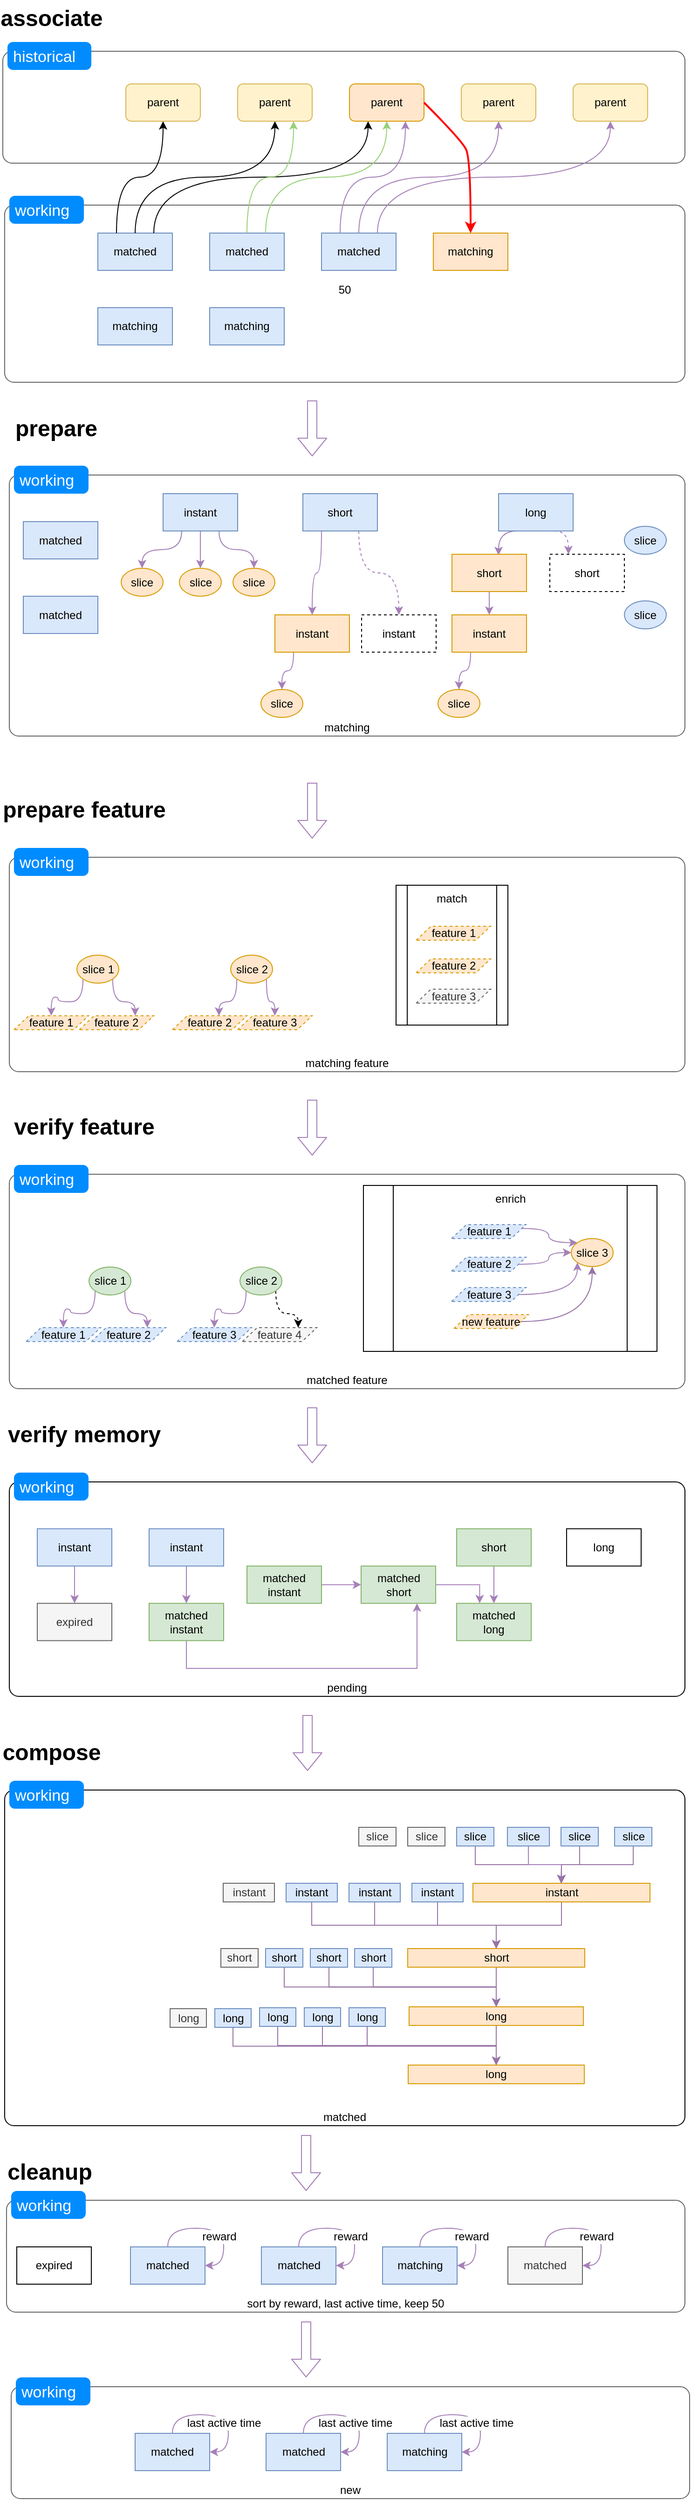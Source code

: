 <mxfile version="11.0.1" type="device"><diagram id="uIfDItWcTjs9cxhtNSUr" name="Page-1"><mxGraphModel dx="981" dy="549" grid="1" gridSize="10" guides="1" tooltips="1" connect="1" arrows="1" fold="1" page="1" pageScale="1" pageWidth="827" pageHeight="1169" math="0" shadow="0"><root><mxCell id="0"/><mxCell id="1" parent="0"/><mxCell id="nVQxhb5JXBh5FxGEKLRy-2" value="" style="shape=mxgraph.mockup.containers.marginRect;rectMarginTop=10;strokeColor=#666666;fillColor=#ffffff;strokeWidth=1;dashed=0;rounded=1;arcSize=5;recursiveResize=0;" parent="1" vertex="1"><mxGeometry x="28" y="75" width="732" height="130" as="geometry"/></mxCell><mxCell id="nVQxhb5JXBh5FxGEKLRy-3" value="historical" style="shape=rect;strokeColor=none;fillColor=#008cff;strokeWidth=1;dashed=0;rounded=1;arcSize=20;fontColor=#ffffff;fontSize=17;spacing=2;spacingTop=-2;align=left;autosize=1;spacingLeft=4;resizeWidth=0;resizeHeight=0;perimeter=none;" parent="nVQxhb5JXBh5FxGEKLRy-2" vertex="1"><mxGeometry x="5" width="90" height="30" as="geometry"/></mxCell><mxCell id="_QX0b865lmBwAlGFILvt-24" value="50" style="shape=mxgraph.mockup.containers.marginRect;rectMarginTop=10;strokeColor=#666666;fillColor=#ffffff;strokeWidth=1;dashed=0;rounded=1;arcSize=5;recursiveResize=0;" parent="1" vertex="1"><mxGeometry x="30" y="240" width="730" height="200" as="geometry"/></mxCell><mxCell id="_QX0b865lmBwAlGFILvt-25" value="working" style="shape=rect;strokeColor=none;fillColor=#008cff;strokeWidth=1;dashed=0;rounded=1;arcSize=20;fontColor=#ffffff;fontSize=17;spacing=2;spacingTop=-2;align=left;autosize=1;spacingLeft=4;resizeWidth=0;resizeHeight=0;perimeter=none;" parent="_QX0b865lmBwAlGFILvt-24" vertex="1"><mxGeometry x="5" width="80" height="30" as="geometry"/></mxCell><mxCell id="_QX0b865lmBwAlGFILvt-2" value="matched" style="rounded=0;whiteSpace=wrap;html=1;fillColor=#dae8fc;strokeColor=#6c8ebf;" parent="_QX0b865lmBwAlGFILvt-24" vertex="1"><mxGeometry x="100" y="40" width="80" height="40" as="geometry"/></mxCell><mxCell id="_QX0b865lmBwAlGFILvt-3" value="matching" style="rounded=0;whiteSpace=wrap;html=1;fillColor=#dae8fc;strokeColor=#6c8ebf;" parent="_QX0b865lmBwAlGFILvt-24" vertex="1"><mxGeometry x="220" y="120" width="80" height="40" as="geometry"/></mxCell><mxCell id="_QX0b865lmBwAlGFILvt-5" value="matching" style="rounded=0;whiteSpace=wrap;html=1;fillColor=#dae8fc;strokeColor=#6c8ebf;" parent="_QX0b865lmBwAlGFILvt-24" vertex="1"><mxGeometry x="100" y="120" width="80" height="40" as="geometry"/></mxCell><mxCell id="_QX0b865lmBwAlGFILvt-7" value="matched" style="rounded=0;whiteSpace=wrap;html=1;fillColor=#dae8fc;strokeColor=#6c8ebf;" parent="_QX0b865lmBwAlGFILvt-24" vertex="1"><mxGeometry x="220" y="40" width="80" height="40" as="geometry"/></mxCell><mxCell id="_QX0b865lmBwAlGFILvt-8" value="matched" style="rounded=0;whiteSpace=wrap;html=1;fillColor=#dae8fc;strokeColor=#6c8ebf;" parent="_QX0b865lmBwAlGFILvt-24" vertex="1"><mxGeometry x="340" y="40" width="80" height="40" as="geometry"/></mxCell><mxCell id="nVQxhb5JXBh5FxGEKLRy-4" value="matching" style="rounded=0;whiteSpace=wrap;html=1;fillColor=#ffe6cc;strokeColor=#d79b00;" parent="_QX0b865lmBwAlGFILvt-24" vertex="1"><mxGeometry x="460" y="40" width="80" height="40" as="geometry"/></mxCell><mxCell id="_QX0b865lmBwAlGFILvt-16" style="edgeStyle=orthogonalEdgeStyle;rounded=0;orthogonalLoop=1;jettySize=auto;html=1;exitX=0.25;exitY=0;exitDx=0;exitDy=0;entryX=0.5;entryY=1;entryDx=0;entryDy=0;curved=1;" parent="1" source="_QX0b865lmBwAlGFILvt-2" target="_QX0b865lmBwAlGFILvt-11" edge="1"><mxGeometry relative="1" as="geometry"/></mxCell><mxCell id="_QX0b865lmBwAlGFILvt-17" style="rounded=0;orthogonalLoop=1;jettySize=auto;html=1;exitX=0.5;exitY=0;exitDx=0;exitDy=0;entryX=0.5;entryY=1;entryDx=0;entryDy=0;edgeStyle=orthogonalEdgeStyle;curved=1;" parent="1" source="_QX0b865lmBwAlGFILvt-2" target="_QX0b865lmBwAlGFILvt-12" edge="1"><mxGeometry relative="1" as="geometry"/></mxCell><mxCell id="_QX0b865lmBwAlGFILvt-18" style="edgeStyle=orthogonalEdgeStyle;rounded=0;orthogonalLoop=1;jettySize=auto;html=1;exitX=0.75;exitY=0;exitDx=0;exitDy=0;entryX=0.25;entryY=1;entryDx=0;entryDy=0;curved=1;" parent="1" source="_QX0b865lmBwAlGFILvt-2" target="_QX0b865lmBwAlGFILvt-13" edge="1"><mxGeometry relative="1" as="geometry"/></mxCell><mxCell id="_QX0b865lmBwAlGFILvt-19" style="edgeStyle=orthogonalEdgeStyle;rounded=0;orthogonalLoop=1;jettySize=auto;html=1;entryX=0.75;entryY=1;entryDx=0;entryDy=0;curved=1;strokeColor=#97D077;" parent="1" source="_QX0b865lmBwAlGFILvt-7" target="_QX0b865lmBwAlGFILvt-12" edge="1"><mxGeometry relative="1" as="geometry"/></mxCell><mxCell id="_QX0b865lmBwAlGFILvt-20" style="edgeStyle=orthogonalEdgeStyle;rounded=0;orthogonalLoop=1;jettySize=auto;html=1;exitX=0.75;exitY=0;exitDx=0;exitDy=0;entryX=0.5;entryY=1;entryDx=0;entryDy=0;curved=1;strokeColor=#97D077;" parent="1" source="_QX0b865lmBwAlGFILvt-7" target="_QX0b865lmBwAlGFILvt-13" edge="1"><mxGeometry relative="1" as="geometry"/></mxCell><mxCell id="_QX0b865lmBwAlGFILvt-21" style="edgeStyle=orthogonalEdgeStyle;rounded=0;orthogonalLoop=1;jettySize=auto;html=1;exitX=0.25;exitY=0;exitDx=0;exitDy=0;entryX=0.75;entryY=1;entryDx=0;entryDy=0;curved=1;strokeColor=#A680B8;" parent="1" source="_QX0b865lmBwAlGFILvt-8" target="_QX0b865lmBwAlGFILvt-13" edge="1"><mxGeometry relative="1" as="geometry"/></mxCell><mxCell id="_QX0b865lmBwAlGFILvt-22" style="edgeStyle=orthogonalEdgeStyle;rounded=0;orthogonalLoop=1;jettySize=auto;html=1;exitX=0.5;exitY=0;exitDx=0;exitDy=0;entryX=0.5;entryY=1;entryDx=0;entryDy=0;curved=1;strokeColor=#A680B8;" parent="1" source="_QX0b865lmBwAlGFILvt-8" target="_QX0b865lmBwAlGFILvt-14" edge="1"><mxGeometry relative="1" as="geometry"/></mxCell><mxCell id="_QX0b865lmBwAlGFILvt-23" style="edgeStyle=orthogonalEdgeStyle;rounded=0;orthogonalLoop=1;jettySize=auto;html=1;exitX=0.75;exitY=0;exitDx=0;exitDy=0;entryX=0.5;entryY=1;entryDx=0;entryDy=0;curved=1;strokeColor=#A680B8;" parent="1" source="_QX0b865lmBwAlGFILvt-8" target="_QX0b865lmBwAlGFILvt-15" edge="1"><mxGeometry relative="1" as="geometry"/></mxCell><mxCell id="_QX0b865lmBwAlGFILvt-11" value="parent" style="rounded=1;whiteSpace=wrap;html=1;fillColor=#fff2cc;strokeColor=#d6b656;" parent="1" vertex="1"><mxGeometry x="160" y="120" width="80" height="40" as="geometry"/></mxCell><mxCell id="_QX0b865lmBwAlGFILvt-12" value="parent" style="rounded=1;whiteSpace=wrap;html=1;fillColor=#fff2cc;strokeColor=#d6b656;" parent="1" vertex="1"><mxGeometry x="280" y="120" width="80" height="40" as="geometry"/></mxCell><mxCell id="_QX0b865lmBwAlGFILvt-13" value="parent" style="rounded=1;whiteSpace=wrap;html=1;fillColor=#ffe6cc;strokeColor=#d79b00;" parent="1" vertex="1"><mxGeometry x="400" y="120" width="80" height="40" as="geometry"/></mxCell><mxCell id="_QX0b865lmBwAlGFILvt-14" value="parent" style="rounded=1;whiteSpace=wrap;html=1;fillColor=#fff2cc;strokeColor=#d6b656;" parent="1" vertex="1"><mxGeometry x="520" y="120" width="80" height="40" as="geometry"/></mxCell><mxCell id="_QX0b865lmBwAlGFILvt-15" value="parent" style="rounded=1;whiteSpace=wrap;html=1;fillColor=#fff2cc;strokeColor=#d6b656;" parent="1" vertex="1"><mxGeometry x="640" y="120" width="80" height="40" as="geometry"/></mxCell><mxCell id="_QX0b865lmBwAlGFILvt-39" value="associate" style="text;strokeColor=none;fillColor=none;html=1;fontSize=24;fontStyle=1;verticalAlign=middle;align=center;" parent="1" vertex="1"><mxGeometry x="30" y="30" width="100" height="40" as="geometry"/></mxCell><mxCell id="_QX0b865lmBwAlGFILvt-40" value="prepare" style="text;strokeColor=none;fillColor=none;html=1;fontSize=24;fontStyle=1;verticalAlign=middle;align=center;" parent="1" vertex="1"><mxGeometry x="35" y="469.5" width="100" height="40" as="geometry"/></mxCell><mxCell id="_QX0b865lmBwAlGFILvt-41" value="matching" style="shape=mxgraph.mockup.containers.marginRect;rectMarginTop=10;strokeColor=#666666;fillColor=#ffffff;strokeWidth=1;dashed=0;rounded=1;arcSize=5;recursiveResize=0;verticalAlign=bottom;" parent="1" vertex="1"><mxGeometry x="35" y="529.5" width="725" height="290" as="geometry"/></mxCell><mxCell id="_QX0b865lmBwAlGFILvt-42" value="working" style="shape=rect;strokeColor=none;fillColor=#008cff;strokeWidth=1;dashed=0;rounded=1;arcSize=20;fontColor=#ffffff;fontSize=17;spacing=2;spacingTop=-2;align=left;autosize=1;spacingLeft=4;resizeWidth=0;resizeHeight=0;perimeter=none;" parent="_QX0b865lmBwAlGFILvt-41" vertex="1"><mxGeometry x="5" width="80" height="30" as="geometry"/></mxCell><mxCell id="_QX0b865lmBwAlGFILvt-66" style="edgeStyle=orthogonalEdgeStyle;curved=1;rounded=0;orthogonalLoop=1;jettySize=auto;html=1;exitX=0.25;exitY=1;exitDx=0;exitDy=0;entryX=0.5;entryY=0;entryDx=0;entryDy=0;strokeColor=#A680B8;" parent="_QX0b865lmBwAlGFILvt-41" source="_QX0b865lmBwAlGFILvt-43" target="_QX0b865lmBwAlGFILvt-56" edge="1"><mxGeometry relative="1" as="geometry"/></mxCell><mxCell id="_QX0b865lmBwAlGFILvt-67" style="edgeStyle=orthogonalEdgeStyle;curved=1;rounded=0;orthogonalLoop=1;jettySize=auto;html=1;strokeColor=#A680B8;" parent="_QX0b865lmBwAlGFILvt-41" source="_QX0b865lmBwAlGFILvt-43" target="_QX0b865lmBwAlGFILvt-57" edge="1"><mxGeometry relative="1" as="geometry"/></mxCell><mxCell id="_QX0b865lmBwAlGFILvt-68" style="edgeStyle=orthogonalEdgeStyle;curved=1;rounded=0;orthogonalLoop=1;jettySize=auto;html=1;exitX=0.75;exitY=1;exitDx=0;exitDy=0;strokeColor=#A680B8;" parent="_QX0b865lmBwAlGFILvt-41" source="_QX0b865lmBwAlGFILvt-43" target="_QX0b865lmBwAlGFILvt-58" edge="1"><mxGeometry relative="1" as="geometry"/></mxCell><mxCell id="_QX0b865lmBwAlGFILvt-43" value="instant" style="rounded=0;whiteSpace=wrap;html=1;fillColor=#dae8fc;strokeColor=#6c8ebf;" parent="_QX0b865lmBwAlGFILvt-41" vertex="1"><mxGeometry x="165" y="30" width="80" height="40" as="geometry"/></mxCell><mxCell id="_QX0b865lmBwAlGFILvt-69" style="edgeStyle=orthogonalEdgeStyle;curved=1;rounded=0;orthogonalLoop=1;jettySize=auto;html=1;exitX=0.25;exitY=1;exitDx=0;exitDy=0;strokeColor=#A680B8;" parent="_QX0b865lmBwAlGFILvt-41" source="_QX0b865lmBwAlGFILvt-46" target="_QX0b865lmBwAlGFILvt-59" edge="1"><mxGeometry relative="1" as="geometry"/></mxCell><mxCell id="_QX0b865lmBwAlGFILvt-70" style="edgeStyle=orthogonalEdgeStyle;curved=1;rounded=0;orthogonalLoop=1;jettySize=auto;html=1;exitX=0.75;exitY=1;exitDx=0;exitDy=0;entryX=0.5;entryY=0;entryDx=0;entryDy=0;strokeColor=#A680B8;dashed=1;" parent="_QX0b865lmBwAlGFILvt-41" source="_QX0b865lmBwAlGFILvt-46" target="_QX0b865lmBwAlGFILvt-60" edge="1"><mxGeometry relative="1" as="geometry"/></mxCell><mxCell id="_QX0b865lmBwAlGFILvt-46" value="short" style="rounded=0;whiteSpace=wrap;html=1;fillColor=#dae8fc;strokeColor=#6c8ebf;" parent="_QX0b865lmBwAlGFILvt-41" vertex="1"><mxGeometry x="315" y="30" width="80" height="40" as="geometry"/></mxCell><mxCell id="_QX0b865lmBwAlGFILvt-72" style="edgeStyle=orthogonalEdgeStyle;curved=1;rounded=0;orthogonalLoop=1;jettySize=auto;html=1;exitX=0.25;exitY=1;exitDx=0;exitDy=0;entryX=0.625;entryY=0.025;entryDx=0;entryDy=0;entryPerimeter=0;strokeColor=#A680B8;" parent="_QX0b865lmBwAlGFILvt-41" source="_QX0b865lmBwAlGFILvt-47" target="_QX0b865lmBwAlGFILvt-61" edge="1"><mxGeometry relative="1" as="geometry"/></mxCell><mxCell id="_QX0b865lmBwAlGFILvt-74" style="edgeStyle=orthogonalEdgeStyle;curved=1;rounded=0;orthogonalLoop=1;jettySize=auto;html=1;exitX=0.75;exitY=1;exitDx=0;exitDy=0;entryX=0.25;entryY=0;entryDx=0;entryDy=0;strokeColor=#A680B8;dashed=1;" parent="_QX0b865lmBwAlGFILvt-41" source="_QX0b865lmBwAlGFILvt-47" target="_QX0b865lmBwAlGFILvt-62" edge="1"><mxGeometry relative="1" as="geometry"/></mxCell><mxCell id="_QX0b865lmBwAlGFILvt-47" value="long" style="rounded=0;whiteSpace=wrap;html=1;fillColor=#dae8fc;strokeColor=#6c8ebf;" parent="_QX0b865lmBwAlGFILvt-41" vertex="1"><mxGeometry x="525" y="30" width="80" height="40" as="geometry"/></mxCell><mxCell id="_QX0b865lmBwAlGFILvt-51" value="matched" style="rounded=0;whiteSpace=wrap;html=1;fillColor=#dae8fc;strokeColor=#6c8ebf;" parent="_QX0b865lmBwAlGFILvt-41" vertex="1"><mxGeometry x="15" y="60" width="80" height="40" as="geometry"/></mxCell><mxCell id="_QX0b865lmBwAlGFILvt-52" value="matched" style="rounded=0;whiteSpace=wrap;html=1;fillColor=#dae8fc;strokeColor=#6c8ebf;" parent="_QX0b865lmBwAlGFILvt-41" vertex="1"><mxGeometry x="15" y="140" width="80" height="40" as="geometry"/></mxCell><mxCell id="_QX0b865lmBwAlGFILvt-54" value="slice" style="ellipse;whiteSpace=wrap;html=1;fillColor=#dae8fc;strokeColor=#6c8ebf;" parent="_QX0b865lmBwAlGFILvt-41" vertex="1"><mxGeometry x="660" y="65" width="45" height="30" as="geometry"/></mxCell><mxCell id="_QX0b865lmBwAlGFILvt-55" value="slice" style="ellipse;whiteSpace=wrap;html=1;fillColor=#dae8fc;strokeColor=#6c8ebf;" parent="_QX0b865lmBwAlGFILvt-41" vertex="1"><mxGeometry x="660" y="145" width="45" height="30" as="geometry"/></mxCell><mxCell id="_QX0b865lmBwAlGFILvt-56" value="slice" style="ellipse;whiteSpace=wrap;html=1;fillColor=#ffe6cc;strokeColor=#d79b00;" parent="_QX0b865lmBwAlGFILvt-41" vertex="1"><mxGeometry x="120" y="110" width="45" height="30" as="geometry"/></mxCell><mxCell id="_QX0b865lmBwAlGFILvt-57" value="slice" style="ellipse;whiteSpace=wrap;html=1;fillColor=#ffe6cc;strokeColor=#d79b00;" parent="_QX0b865lmBwAlGFILvt-41" vertex="1"><mxGeometry x="182.5" y="110" width="45" height="30" as="geometry"/></mxCell><mxCell id="_QX0b865lmBwAlGFILvt-58" value="slice" style="ellipse;whiteSpace=wrap;html=1;fillColor=#ffe6cc;strokeColor=#d79b00;" parent="_QX0b865lmBwAlGFILvt-41" vertex="1"><mxGeometry x="240" y="110" width="45" height="30" as="geometry"/></mxCell><mxCell id="_QX0b865lmBwAlGFILvt-71" style="edgeStyle=orthogonalEdgeStyle;curved=1;rounded=0;orthogonalLoop=1;jettySize=auto;html=1;exitX=0.25;exitY=1;exitDx=0;exitDy=0;entryX=0.5;entryY=0;entryDx=0;entryDy=0;strokeColor=#A680B8;" parent="_QX0b865lmBwAlGFILvt-41" source="_QX0b865lmBwAlGFILvt-59" target="_QX0b865lmBwAlGFILvt-64" edge="1"><mxGeometry relative="1" as="geometry"/></mxCell><mxCell id="_QX0b865lmBwAlGFILvt-59" value="instant" style="rounded=0;whiteSpace=wrap;html=1;fillColor=#ffe6cc;strokeColor=#d79b00;" parent="_QX0b865lmBwAlGFILvt-41" vertex="1"><mxGeometry x="285" y="160" width="80" height="40" as="geometry"/></mxCell><mxCell id="_QX0b865lmBwAlGFILvt-60" value="instant" style="rounded=0;whiteSpace=wrap;html=1;dashed=1;" parent="_QX0b865lmBwAlGFILvt-41" vertex="1"><mxGeometry x="378" y="160" width="80" height="40" as="geometry"/></mxCell><mxCell id="_QX0b865lmBwAlGFILvt-75" style="edgeStyle=orthogonalEdgeStyle;curved=1;rounded=0;orthogonalLoop=1;jettySize=auto;html=1;exitX=0.5;exitY=1;exitDx=0;exitDy=0;entryX=0.5;entryY=0;entryDx=0;entryDy=0;strokeColor=#A680B8;" parent="_QX0b865lmBwAlGFILvt-41" source="_QX0b865lmBwAlGFILvt-61" target="_QX0b865lmBwAlGFILvt-63" edge="1"><mxGeometry relative="1" as="geometry"/></mxCell><mxCell id="_QX0b865lmBwAlGFILvt-61" value="short" style="rounded=0;whiteSpace=wrap;html=1;fillColor=#ffe6cc;strokeColor=#d79b00;" parent="_QX0b865lmBwAlGFILvt-41" vertex="1"><mxGeometry x="475" y="95" width="80" height="40" as="geometry"/></mxCell><mxCell id="_QX0b865lmBwAlGFILvt-62" value="short" style="rounded=0;whiteSpace=wrap;html=1;dashed=1;" parent="_QX0b865lmBwAlGFILvt-41" vertex="1"><mxGeometry x="580" y="95" width="80" height="40" as="geometry"/></mxCell><mxCell id="_QX0b865lmBwAlGFILvt-76" style="edgeStyle=orthogonalEdgeStyle;curved=1;rounded=0;orthogonalLoop=1;jettySize=auto;html=1;exitX=0.25;exitY=1;exitDx=0;exitDy=0;entryX=0.5;entryY=0;entryDx=0;entryDy=0;strokeColor=#A680B8;" parent="_QX0b865lmBwAlGFILvt-41" source="_QX0b865lmBwAlGFILvt-63" target="_QX0b865lmBwAlGFILvt-65" edge="1"><mxGeometry relative="1" as="geometry"/></mxCell><mxCell id="_QX0b865lmBwAlGFILvt-63" value="instant" style="rounded=0;whiteSpace=wrap;html=1;fillColor=#ffe6cc;strokeColor=#d79b00;" parent="_QX0b865lmBwAlGFILvt-41" vertex="1"><mxGeometry x="475" y="160" width="80" height="40" as="geometry"/></mxCell><mxCell id="_QX0b865lmBwAlGFILvt-64" value="slice" style="ellipse;whiteSpace=wrap;html=1;fillColor=#ffe6cc;strokeColor=#d79b00;" parent="_QX0b865lmBwAlGFILvt-41" vertex="1"><mxGeometry x="270" y="240" width="45" height="30" as="geometry"/></mxCell><mxCell id="_QX0b865lmBwAlGFILvt-65" value="slice" style="ellipse;whiteSpace=wrap;html=1;fillColor=#ffe6cc;strokeColor=#d79b00;" parent="_QX0b865lmBwAlGFILvt-41" vertex="1"><mxGeometry x="460" y="240" width="45" height="30" as="geometry"/></mxCell><mxCell id="_QX0b865lmBwAlGFILvt-77" value="prepare feature" style="text;strokeColor=none;fillColor=none;html=1;fontSize=24;fontStyle=1;verticalAlign=middle;align=center;dashed=1;" parent="1" vertex="1"><mxGeometry x="65" y="878.5" width="100" height="40" as="geometry"/></mxCell><mxCell id="_QX0b865lmBwAlGFILvt-78" value="" style="shape=flexArrow;endArrow=classic;html=1;strokeColor=#A680B8;" parent="1" edge="1"><mxGeometry width="50" height="50" relative="1" as="geometry"><mxPoint x="360" y="459.5" as="sourcePoint"/><mxPoint x="360" y="519.5" as="targetPoint"/></mxGeometry></mxCell><mxCell id="_QX0b865lmBwAlGFILvt-79" value="matching feature" style="shape=mxgraph.mockup.containers.marginRect;rectMarginTop=10;strokeColor=#666666;fillColor=#ffffff;strokeWidth=1;dashed=0;rounded=1;arcSize=5;recursiveResize=0;verticalAlign=bottom;" parent="1" vertex="1"><mxGeometry x="35" y="939.5" width="725" height="240" as="geometry"/></mxCell><mxCell id="RcPQJJ44UbuaZrgmVKw3-1" value="match" style="shape=process;whiteSpace=wrap;html=1;backgroundOutline=1;verticalAlign=top;" parent="_QX0b865lmBwAlGFILvt-79" vertex="1"><mxGeometry x="415" y="40" width="120" height="150" as="geometry"/></mxCell><mxCell id="_QX0b865lmBwAlGFILvt-80" value="working" style="shape=rect;strokeColor=none;fillColor=#008cff;strokeWidth=1;dashed=0;rounded=1;arcSize=20;fontColor=#ffffff;fontSize=17;spacing=2;spacingTop=-2;align=left;autosize=1;spacingLeft=4;resizeWidth=0;resizeHeight=0;perimeter=none;" parent="_QX0b865lmBwAlGFILvt-79" vertex="1"><mxGeometry x="5" width="80" height="30" as="geometry"/></mxCell><mxCell id="_QX0b865lmBwAlGFILvt-123" value="feature 1" style="shape=parallelogram;perimeter=parallelogramPerimeter;whiteSpace=wrap;html=1;dashed=1;fillColor=#ffe6cc;strokeColor=#d79b00;" parent="_QX0b865lmBwAlGFILvt-79" vertex="1"><mxGeometry x="436.5" y="84" width="80" height="15" as="geometry"/></mxCell><mxCell id="_QX0b865lmBwAlGFILvt-124" value="feature 2" style="shape=parallelogram;perimeter=parallelogramPerimeter;whiteSpace=wrap;html=1;dashed=1;fillColor=#ffe6cc;strokeColor=#d79b00;" parent="_QX0b865lmBwAlGFILvt-79" vertex="1"><mxGeometry x="436.5" y="119" width="80" height="15" as="geometry"/></mxCell><mxCell id="_QX0b865lmBwAlGFILvt-125" value="feature 3" style="shape=parallelogram;perimeter=parallelogramPerimeter;whiteSpace=wrap;html=1;dashed=1;fillColor=#f5f5f5;strokeColor=#666666;fontColor=#333333;" parent="_QX0b865lmBwAlGFILvt-79" vertex="1"><mxGeometry x="436.5" y="151.5" width="80" height="15" as="geometry"/></mxCell><mxCell id="_QX0b865lmBwAlGFILvt-127" value="feature 1" style="shape=parallelogram;perimeter=parallelogramPerimeter;whiteSpace=wrap;html=1;dashed=1;fillColor=#ffe6cc;strokeColor=#d79b00;" parent="_QX0b865lmBwAlGFILvt-79" vertex="1"><mxGeometry x="5" y="180" width="80" height="15" as="geometry"/></mxCell><mxCell id="_QX0b865lmBwAlGFILvt-128" value="feature 2" style="shape=parallelogram;perimeter=parallelogramPerimeter;whiteSpace=wrap;html=1;dashed=1;fillColor=#ffe6cc;strokeColor=#d79b00;" parent="_QX0b865lmBwAlGFILvt-79" vertex="1"><mxGeometry x="75" y="180" width="80" height="15" as="geometry"/></mxCell><mxCell id="_QX0b865lmBwAlGFILvt-129" value="feature 2" style="shape=parallelogram;perimeter=parallelogramPerimeter;whiteSpace=wrap;html=1;dashed=1;fillColor=#ffe6cc;strokeColor=#d79b00;" parent="_QX0b865lmBwAlGFILvt-79" vertex="1"><mxGeometry x="175" y="180" width="80" height="15" as="geometry"/></mxCell><mxCell id="_QX0b865lmBwAlGFILvt-130" value="feature 3" style="shape=parallelogram;perimeter=parallelogramPerimeter;whiteSpace=wrap;html=1;dashed=1;fillColor=#ffe6cc;strokeColor=#d79b00;" parent="_QX0b865lmBwAlGFILvt-79" vertex="1"><mxGeometry x="245" y="180" width="80" height="15" as="geometry"/></mxCell><mxCell id="_QX0b865lmBwAlGFILvt-133" style="edgeStyle=orthogonalEdgeStyle;curved=1;rounded=0;orthogonalLoop=1;jettySize=auto;html=1;exitX=0;exitY=1;exitDx=0;exitDy=0;entryX=0.5;entryY=0;entryDx=0;entryDy=0;strokeColor=#A680B8;" parent="_QX0b865lmBwAlGFILvt-79" source="_QX0b865lmBwAlGFILvt-131" target="_QX0b865lmBwAlGFILvt-127" edge="1"><mxGeometry relative="1" as="geometry"/></mxCell><mxCell id="_QX0b865lmBwAlGFILvt-134" style="edgeStyle=orthogonalEdgeStyle;curved=1;rounded=0;orthogonalLoop=1;jettySize=auto;html=1;exitX=1;exitY=1;exitDx=0;exitDy=0;entryX=0.75;entryY=0;entryDx=0;entryDy=0;strokeColor=#A680B8;" parent="_QX0b865lmBwAlGFILvt-79" source="_QX0b865lmBwAlGFILvt-131" target="_QX0b865lmBwAlGFILvt-128" edge="1"><mxGeometry relative="1" as="geometry"/></mxCell><mxCell id="_QX0b865lmBwAlGFILvt-131" value="slice 1" style="ellipse;whiteSpace=wrap;html=1;fillColor=#ffe6cc;strokeColor=#d79b00;" parent="_QX0b865lmBwAlGFILvt-79" vertex="1"><mxGeometry x="72.5" y="115" width="45" height="30" as="geometry"/></mxCell><mxCell id="_QX0b865lmBwAlGFILvt-135" style="edgeStyle=orthogonalEdgeStyle;curved=1;rounded=0;orthogonalLoop=1;jettySize=auto;html=1;exitX=0;exitY=1;exitDx=0;exitDy=0;entryX=0.625;entryY=0;entryDx=0;entryDy=0;entryPerimeter=0;strokeColor=#A680B8;" parent="_QX0b865lmBwAlGFILvt-79" source="_QX0b865lmBwAlGFILvt-132" target="_QX0b865lmBwAlGFILvt-129" edge="1"><mxGeometry relative="1" as="geometry"/></mxCell><mxCell id="_QX0b865lmBwAlGFILvt-136" style="edgeStyle=orthogonalEdgeStyle;curved=1;rounded=0;orthogonalLoop=1;jettySize=auto;html=1;exitX=1;exitY=1;exitDx=0;exitDy=0;entryX=0.5;entryY=0;entryDx=0;entryDy=0;strokeColor=#A680B8;" parent="_QX0b865lmBwAlGFILvt-79" source="_QX0b865lmBwAlGFILvt-132" target="_QX0b865lmBwAlGFILvt-130" edge="1"><mxGeometry relative="1" as="geometry"/></mxCell><mxCell id="_QX0b865lmBwAlGFILvt-132" value="slice 2" style="ellipse;whiteSpace=wrap;html=1;fillColor=#ffe6cc;strokeColor=#d79b00;" parent="_QX0b865lmBwAlGFILvt-79" vertex="1"><mxGeometry x="237.5" y="115" width="45" height="30" as="geometry"/></mxCell><mxCell id="_QX0b865lmBwAlGFILvt-108" value="" style="shape=flexArrow;endArrow=classic;html=1;strokeColor=#A680B8;" parent="1" edge="1"><mxGeometry width="50" height="50" relative="1" as="geometry"><mxPoint x="360" y="869.5" as="sourcePoint"/><mxPoint x="360" y="929.5" as="targetPoint"/></mxGeometry></mxCell><mxCell id="RcPQJJ44UbuaZrgmVKw3-2" value="verify feature" style="text;strokeColor=none;fillColor=none;html=1;fontSize=24;fontStyle=1;verticalAlign=middle;align=center;dashed=1;" parent="1" vertex="1"><mxGeometry x="65" y="1218.5" width="100" height="40" as="geometry"/></mxCell><mxCell id="RcPQJJ44UbuaZrgmVKw3-3" value="matched feature" style="shape=mxgraph.mockup.containers.marginRect;rectMarginTop=10;strokeColor=#666666;fillColor=#ffffff;strokeWidth=1;dashed=0;rounded=1;arcSize=5;recursiveResize=0;verticalAlign=bottom;" parent="1" vertex="1"><mxGeometry x="35" y="1279.5" width="725" height="240" as="geometry"/></mxCell><mxCell id="RcPQJJ44UbuaZrgmVKw3-4" value="enrich" style="shape=process;whiteSpace=wrap;html=1;backgroundOutline=1;verticalAlign=top;" parent="RcPQJJ44UbuaZrgmVKw3-3" vertex="1"><mxGeometry x="380" y="22" width="315" height="178" as="geometry"/></mxCell><mxCell id="RcPQJJ44UbuaZrgmVKw3-5" value="working" style="shape=rect;strokeColor=none;fillColor=#008cff;strokeWidth=1;dashed=0;rounded=1;arcSize=20;fontColor=#ffffff;fontSize=17;spacing=2;spacingTop=-2;align=left;autosize=1;spacingLeft=4;resizeWidth=0;resizeHeight=0;perimeter=none;" parent="RcPQJJ44UbuaZrgmVKw3-3" vertex="1"><mxGeometry x="5" width="80" height="30" as="geometry"/></mxCell><mxCell id="RcPQJJ44UbuaZrgmVKw3-22" style="edgeStyle=orthogonalEdgeStyle;curved=1;rounded=0;orthogonalLoop=1;jettySize=auto;html=1;exitX=1;exitY=0.25;exitDx=0;exitDy=0;entryX=0;entryY=0;entryDx=0;entryDy=0;strokeColor=#A680B8;" parent="RcPQJJ44UbuaZrgmVKw3-3" source="RcPQJJ44UbuaZrgmVKw3-6" target="RcPQJJ44UbuaZrgmVKw3-20" edge="1"><mxGeometry relative="1" as="geometry"/></mxCell><mxCell id="RcPQJJ44UbuaZrgmVKw3-6" value="feature 1" style="shape=parallelogram;perimeter=parallelogramPerimeter;whiteSpace=wrap;html=1;dashed=1;fillColor=#dae8fc;strokeColor=#6c8ebf;" parent="RcPQJJ44UbuaZrgmVKw3-3" vertex="1"><mxGeometry x="474.5" y="64" width="80" height="15" as="geometry"/></mxCell><mxCell id="RcPQJJ44UbuaZrgmVKw3-23" style="edgeStyle=orthogonalEdgeStyle;curved=1;rounded=0;orthogonalLoop=1;jettySize=auto;html=1;exitX=1;exitY=0.5;exitDx=0;exitDy=0;entryX=0;entryY=0.5;entryDx=0;entryDy=0;strokeColor=#A680B8;" parent="RcPQJJ44UbuaZrgmVKw3-3" source="RcPQJJ44UbuaZrgmVKw3-7" target="RcPQJJ44UbuaZrgmVKw3-20" edge="1"><mxGeometry relative="1" as="geometry"/></mxCell><mxCell id="RcPQJJ44UbuaZrgmVKw3-7" value="feature 2" style="shape=parallelogram;perimeter=parallelogramPerimeter;whiteSpace=wrap;html=1;dashed=1;fillColor=#dae8fc;strokeColor=#6c8ebf;" parent="RcPQJJ44UbuaZrgmVKw3-3" vertex="1"><mxGeometry x="474.5" y="99" width="80" height="15" as="geometry"/></mxCell><mxCell id="RcPQJJ44UbuaZrgmVKw3-24" style="edgeStyle=orthogonalEdgeStyle;curved=1;rounded=0;orthogonalLoop=1;jettySize=auto;html=1;exitX=1;exitY=0.5;exitDx=0;exitDy=0;entryX=0;entryY=1;entryDx=0;entryDy=0;strokeColor=#A680B8;" parent="RcPQJJ44UbuaZrgmVKw3-3" source="RcPQJJ44UbuaZrgmVKw3-8" target="RcPQJJ44UbuaZrgmVKw3-20" edge="1"><mxGeometry relative="1" as="geometry"/></mxCell><mxCell id="RcPQJJ44UbuaZrgmVKw3-8" value="feature 3" style="shape=parallelogram;perimeter=parallelogramPerimeter;whiteSpace=wrap;html=1;dashed=1;fillColor=#dae8fc;strokeColor=#6c8ebf;" parent="RcPQJJ44UbuaZrgmVKw3-3" vertex="1"><mxGeometry x="474.5" y="131.5" width="80" height="15" as="geometry"/></mxCell><mxCell id="RcPQJJ44UbuaZrgmVKw3-9" value="feature 1" style="shape=parallelogram;perimeter=parallelogramPerimeter;whiteSpace=wrap;html=1;dashed=1;fillColor=#dae8fc;strokeColor=#6c8ebf;" parent="RcPQJJ44UbuaZrgmVKw3-3" vertex="1"><mxGeometry x="18" y="174.5" width="80" height="15" as="geometry"/></mxCell><mxCell id="RcPQJJ44UbuaZrgmVKw3-10" value="feature 2" style="shape=parallelogram;perimeter=parallelogramPerimeter;whiteSpace=wrap;html=1;dashed=1;fillColor=#dae8fc;strokeColor=#6c8ebf;" parent="RcPQJJ44UbuaZrgmVKw3-3" vertex="1"><mxGeometry x="88" y="174.5" width="80" height="15" as="geometry"/></mxCell><mxCell id="RcPQJJ44UbuaZrgmVKw3-13" style="edgeStyle=orthogonalEdgeStyle;curved=1;rounded=0;orthogonalLoop=1;jettySize=auto;html=1;exitX=0;exitY=1;exitDx=0;exitDy=0;entryX=0.5;entryY=0;entryDx=0;entryDy=0;strokeColor=#A680B8;" parent="RcPQJJ44UbuaZrgmVKw3-3" source="RcPQJJ44UbuaZrgmVKw3-15" target="RcPQJJ44UbuaZrgmVKw3-9" edge="1"><mxGeometry relative="1" as="geometry"/></mxCell><mxCell id="RcPQJJ44UbuaZrgmVKw3-14" style="edgeStyle=orthogonalEdgeStyle;curved=1;rounded=0;orthogonalLoop=1;jettySize=auto;html=1;exitX=1;exitY=1;exitDx=0;exitDy=0;entryX=0.75;entryY=0;entryDx=0;entryDy=0;strokeColor=#A680B8;" parent="RcPQJJ44UbuaZrgmVKw3-3" source="RcPQJJ44UbuaZrgmVKw3-15" target="RcPQJJ44UbuaZrgmVKw3-10" edge="1"><mxGeometry relative="1" as="geometry"/></mxCell><mxCell id="RcPQJJ44UbuaZrgmVKw3-15" value="slice 1" style="ellipse;whiteSpace=wrap;html=1;fillColor=#d5e8d4;strokeColor=#82b366;" parent="RcPQJJ44UbuaZrgmVKw3-3" vertex="1"><mxGeometry x="85.5" y="109.5" width="45" height="30" as="geometry"/></mxCell><mxCell id="RcPQJJ44UbuaZrgmVKw3-20" value="slice 3" style="ellipse;whiteSpace=wrap;html=1;fillColor=#ffe6cc;strokeColor=#d79b00;" parent="RcPQJJ44UbuaZrgmVKw3-3" vertex="1"><mxGeometry x="603" y="79" width="45" height="30" as="geometry"/></mxCell><mxCell id="Y64mSo1aU1p8mdKN_KYS-1" value="feature 3" style="shape=parallelogram;perimeter=parallelogramPerimeter;whiteSpace=wrap;html=1;dashed=1;fillColor=#dae8fc;strokeColor=#6c8ebf;" vertex="1" parent="RcPQJJ44UbuaZrgmVKw3-3"><mxGeometry x="180" y="174.5" width="80" height="15" as="geometry"/></mxCell><mxCell id="Y64mSo1aU1p8mdKN_KYS-2" value="feature 4" style="shape=parallelogram;perimeter=parallelogramPerimeter;whiteSpace=wrap;html=1;dashed=1;fillColor=#f5f5f5;strokeColor=#666666;fontColor=#333333;" vertex="1" parent="RcPQJJ44UbuaZrgmVKw3-3"><mxGeometry x="250" y="174.5" width="80" height="15" as="geometry"/></mxCell><mxCell id="Y64mSo1aU1p8mdKN_KYS-3" style="edgeStyle=orthogonalEdgeStyle;curved=1;rounded=0;orthogonalLoop=1;jettySize=auto;html=1;exitX=0;exitY=1;exitDx=0;exitDy=0;entryX=0.5;entryY=0;entryDx=0;entryDy=0;strokeColor=#A680B8;" edge="1" parent="RcPQJJ44UbuaZrgmVKw3-3" source="Y64mSo1aU1p8mdKN_KYS-5" target="Y64mSo1aU1p8mdKN_KYS-1"><mxGeometry relative="1" as="geometry"/></mxCell><mxCell id="Y64mSo1aU1p8mdKN_KYS-4" style="edgeStyle=orthogonalEdgeStyle;curved=1;rounded=0;orthogonalLoop=1;jettySize=auto;html=1;exitX=1;exitY=1;exitDx=0;exitDy=0;entryX=0.75;entryY=0;entryDx=0;entryDy=0;strokeColor=#000000;dashed=1;" edge="1" parent="RcPQJJ44UbuaZrgmVKw3-3" source="Y64mSo1aU1p8mdKN_KYS-5" target="Y64mSo1aU1p8mdKN_KYS-2"><mxGeometry relative="1" as="geometry"/></mxCell><mxCell id="Y64mSo1aU1p8mdKN_KYS-5" value="slice 2" style="ellipse;whiteSpace=wrap;html=1;fillColor=#d5e8d4;strokeColor=#82b366;" vertex="1" parent="RcPQJJ44UbuaZrgmVKw3-3"><mxGeometry x="247.5" y="109.5" width="45" height="30" as="geometry"/></mxCell><mxCell id="Y64mSo1aU1p8mdKN_KYS-7" style="edgeStyle=orthogonalEdgeStyle;rounded=0;orthogonalLoop=1;jettySize=auto;html=1;strokeColor=#9673a6;curved=1;fillColor=#e1d5e7;" edge="1" parent="RcPQJJ44UbuaZrgmVKw3-3" source="Y64mSo1aU1p8mdKN_KYS-6" target="RcPQJJ44UbuaZrgmVKw3-20"><mxGeometry relative="1" as="geometry"/></mxCell><mxCell id="Y64mSo1aU1p8mdKN_KYS-6" value="new feature" style="shape=parallelogram;perimeter=parallelogramPerimeter;whiteSpace=wrap;html=1;dashed=1;fillColor=#ffe6cc;strokeColor=#d79b00;" vertex="1" parent="RcPQJJ44UbuaZrgmVKw3-3"><mxGeometry x="477" y="160.5" width="80" height="15" as="geometry"/></mxCell><mxCell id="RcPQJJ44UbuaZrgmVKw3-19" value="" style="shape=flexArrow;endArrow=classic;html=1;strokeColor=#A680B8;" parent="1" edge="1"><mxGeometry width="50" height="50" relative="1" as="geometry"><mxPoint x="360" y="1209.5" as="sourcePoint"/><mxPoint x="360" y="1269.5" as="targetPoint"/></mxGeometry></mxCell><mxCell id="RcPQJJ44UbuaZrgmVKw3-27" value="verify memory" style="text;strokeColor=none;fillColor=none;html=1;fontSize=24;fontStyle=1;verticalAlign=middle;align=center;dashed=1;" parent="1" vertex="1"><mxGeometry x="65" y="1548.5" width="100" height="40" as="geometry"/></mxCell><mxCell id="RcPQJJ44UbuaZrgmVKw3-28" value="pending" style="shape=mxgraph.mockup.containers.marginRect;rectMarginTop=10;strokeWidth=1;dashed=0;rounded=1;arcSize=5;recursiveResize=0;verticalAlign=bottom;" parent="1" vertex="1"><mxGeometry x="35" y="1609.5" width="725" height="240" as="geometry"/></mxCell><mxCell id="RcPQJJ44UbuaZrgmVKw3-30" value="working" style="shape=rect;strokeColor=none;fillColor=#008cff;strokeWidth=1;dashed=0;rounded=1;arcSize=20;fontColor=#ffffff;fontSize=17;spacing=2;spacingTop=-2;align=left;autosize=1;spacingLeft=4;resizeWidth=0;resizeHeight=0;perimeter=none;" parent="RcPQJJ44UbuaZrgmVKw3-28" vertex="1"><mxGeometry x="5" width="80" height="30" as="geometry"/></mxCell><mxCell id="RcPQJJ44UbuaZrgmVKw3-63" style="edgeStyle=orthogonalEdgeStyle;curved=1;rounded=0;orthogonalLoop=1;jettySize=auto;html=1;exitX=0.5;exitY=1;exitDx=0;exitDy=0;entryX=0.5;entryY=0;entryDx=0;entryDy=0;strokeColor=#A680B8;" parent="RcPQJJ44UbuaZrgmVKw3-28" source="RcPQJJ44UbuaZrgmVKw3-52" target="RcPQJJ44UbuaZrgmVKw3-54" edge="1"><mxGeometry relative="1" as="geometry"/></mxCell><mxCell id="RcPQJJ44UbuaZrgmVKw3-52" value="instant" style="rounded=0;whiteSpace=wrap;html=1;fillColor=#dae8fc;strokeColor=#6c8ebf;" parent="RcPQJJ44UbuaZrgmVKw3-28" vertex="1"><mxGeometry x="30" y="60.241" width="80" height="40" as="geometry"/></mxCell><mxCell id="RcPQJJ44UbuaZrgmVKw3-67" style="edgeStyle=orthogonalEdgeStyle;rounded=0;orthogonalLoop=1;jettySize=auto;html=1;exitX=0.5;exitY=1;exitDx=0;exitDy=0;entryX=0.75;entryY=1;entryDx=0;entryDy=0;strokeColor=#A680B8;" parent="RcPQJJ44UbuaZrgmVKw3-28" source="RcPQJJ44UbuaZrgmVKw3-53" target="RcPQJJ44UbuaZrgmVKw3-61" edge="1"><mxGeometry relative="1" as="geometry"><Array as="points"><mxPoint x="190" y="210"/><mxPoint x="438" y="210"/></Array></mxGeometry></mxCell><mxCell id="RcPQJJ44UbuaZrgmVKw3-53" value="matched&lt;br&gt;instant" style="rounded=0;whiteSpace=wrap;html=1;fillColor=#d5e8d4;strokeColor=#82b366;" parent="RcPQJJ44UbuaZrgmVKw3-28" vertex="1"><mxGeometry x="150" y="140.241" width="80" height="40" as="geometry"/></mxCell><mxCell id="RcPQJJ44UbuaZrgmVKw3-54" value="expired" style="rounded=0;whiteSpace=wrap;html=1;fillColor=#f5f5f5;strokeColor=#666666;fontColor=#333333;" parent="RcPQJJ44UbuaZrgmVKw3-28" vertex="1"><mxGeometry x="30" y="140.241" width="80" height="40" as="geometry"/></mxCell><mxCell id="RcPQJJ44UbuaZrgmVKw3-64" style="edgeStyle=orthogonalEdgeStyle;curved=1;rounded=0;orthogonalLoop=1;jettySize=auto;html=1;exitX=0.5;exitY=1;exitDx=0;exitDy=0;entryX=0.5;entryY=0;entryDx=0;entryDy=0;strokeColor=#A680B8;" parent="RcPQJJ44UbuaZrgmVKw3-28" source="RcPQJJ44UbuaZrgmVKw3-55" target="RcPQJJ44UbuaZrgmVKw3-53" edge="1"><mxGeometry relative="1" as="geometry"/></mxCell><mxCell id="RcPQJJ44UbuaZrgmVKw3-55" value="instant" style="rounded=0;whiteSpace=wrap;html=1;fillColor=#dae8fc;strokeColor=#6c8ebf;" parent="RcPQJJ44UbuaZrgmVKw3-28" vertex="1"><mxGeometry x="150" y="60.241" width="80" height="40" as="geometry"/></mxCell><mxCell id="RcPQJJ44UbuaZrgmVKw3-66" style="edgeStyle=orthogonalEdgeStyle;rounded=0;orthogonalLoop=1;jettySize=auto;html=1;exitX=1;exitY=0.5;exitDx=0;exitDy=0;strokeColor=#A680B8;" parent="RcPQJJ44UbuaZrgmVKw3-28" source="RcPQJJ44UbuaZrgmVKw3-57" target="RcPQJJ44UbuaZrgmVKw3-61" edge="1"><mxGeometry relative="1" as="geometry"/></mxCell><mxCell id="RcPQJJ44UbuaZrgmVKw3-57" value="matched&lt;br&gt;instant" style="rounded=0;whiteSpace=wrap;html=1;fillColor=#d5e8d4;strokeColor=#82b366;" parent="RcPQJJ44UbuaZrgmVKw3-28" vertex="1"><mxGeometry x="255" y="100.241" width="80" height="40" as="geometry"/></mxCell><mxCell id="RcPQJJ44UbuaZrgmVKw3-58" value="matched&lt;br&gt;long" style="rounded=0;whiteSpace=wrap;html=1;fillColor=#d5e8d4;strokeColor=#82b366;" parent="RcPQJJ44UbuaZrgmVKw3-28" vertex="1"><mxGeometry x="480" y="140.241" width="80" height="40" as="geometry"/></mxCell><mxCell id="RcPQJJ44UbuaZrgmVKw3-68" style="edgeStyle=orthogonalEdgeStyle;rounded=0;orthogonalLoop=1;jettySize=auto;html=1;exitX=0.5;exitY=1;exitDx=0;exitDy=0;strokeColor=#A680B8;" parent="RcPQJJ44UbuaZrgmVKw3-28" source="RcPQJJ44UbuaZrgmVKw3-59" target="RcPQJJ44UbuaZrgmVKw3-58" edge="1"><mxGeometry relative="1" as="geometry"/></mxCell><mxCell id="RcPQJJ44UbuaZrgmVKw3-59" value="short" style="rounded=0;whiteSpace=wrap;html=1;fillColor=#d5e8d4;strokeColor=#82b366;" parent="RcPQJJ44UbuaZrgmVKw3-28" vertex="1"><mxGeometry x="480" y="60.241" width="80" height="40" as="geometry"/></mxCell><mxCell id="RcPQJJ44UbuaZrgmVKw3-60" value="long" style="rounded=0;whiteSpace=wrap;html=1;" parent="RcPQJJ44UbuaZrgmVKw3-28" vertex="1"><mxGeometry x="598" y="60.241" width="80" height="40" as="geometry"/></mxCell><mxCell id="RcPQJJ44UbuaZrgmVKw3-69" style="edgeStyle=orthogonalEdgeStyle;rounded=0;orthogonalLoop=1;jettySize=auto;html=1;exitX=1;exitY=0.5;exitDx=0;exitDy=0;entryX=0.309;entryY=-0.002;entryDx=0;entryDy=0;entryPerimeter=0;strokeColor=#A680B8;" parent="RcPQJJ44UbuaZrgmVKw3-28" source="RcPQJJ44UbuaZrgmVKw3-61" target="RcPQJJ44UbuaZrgmVKw3-58" edge="1"><mxGeometry relative="1" as="geometry"/></mxCell><mxCell id="RcPQJJ44UbuaZrgmVKw3-61" value="matched&lt;br&gt;short" style="rounded=0;whiteSpace=wrap;html=1;fillColor=#d5e8d4;strokeColor=#82b366;" parent="RcPQJJ44UbuaZrgmVKw3-28" vertex="1"><mxGeometry x="377.5" y="100.241" width="80" height="40" as="geometry"/></mxCell><mxCell id="RcPQJJ44UbuaZrgmVKw3-43" value="" style="shape=flexArrow;endArrow=classic;html=1;strokeColor=#A680B8;" parent="1" edge="1"><mxGeometry width="50" height="50" relative="1" as="geometry"><mxPoint x="360" y="1539.5" as="sourcePoint"/><mxPoint x="360" y="1599.5" as="targetPoint"/></mxGeometry></mxCell><mxCell id="RcPQJJ44UbuaZrgmVKw3-72" value="compose" style="text;strokeColor=none;fillColor=none;html=1;fontSize=24;fontStyle=1;verticalAlign=middle;align=center;dashed=1;" parent="1" vertex="1"><mxGeometry x="30" y="1889.5" width="100" height="40" as="geometry"/></mxCell><mxCell id="RcPQJJ44UbuaZrgmVKw3-73" value="matched" style="shape=mxgraph.mockup.containers.marginRect;rectMarginTop=10;strokeWidth=1;dashed=0;rounded=1;arcSize=5;recursiveResize=0;verticalAlign=bottom;" parent="1" vertex="1"><mxGeometry x="30" y="1940" width="730" height="370" as="geometry"/></mxCell><mxCell id="RcPQJJ44UbuaZrgmVKw3-74" value="working" style="shape=rect;strokeColor=none;fillColor=#008cff;strokeWidth=1;dashed=0;rounded=1;arcSize=20;fontColor=#ffffff;fontSize=17;spacing=2;spacingTop=-2;align=left;autosize=1;spacingLeft=4;resizeWidth=0;resizeHeight=0;perimeter=none;" parent="RcPQJJ44UbuaZrgmVKw3-73" vertex="1"><mxGeometry x="5" width="80" height="30" as="geometry"/></mxCell><mxCell id="r-gkG3SIURt9ZjMt7IHK-62" style="edgeStyle=orthogonalEdgeStyle;rounded=0;orthogonalLoop=1;jettySize=auto;html=1;exitX=0.5;exitY=1;exitDx=0;exitDy=0;fillColor=#e1d5e7;strokeColor=#9673a6;entryX=0.5;entryY=0;entryDx=0;entryDy=0;" parent="RcPQJJ44UbuaZrgmVKw3-73" source="RcPQJJ44UbuaZrgmVKw3-76" target="RcPQJJ44UbuaZrgmVKw3-78" edge="1"><mxGeometry relative="1" as="geometry"><mxPoint x="598" y="109" as="targetPoint"/></mxGeometry></mxCell><mxCell id="RcPQJJ44UbuaZrgmVKw3-76" value="slice" style="rounded=0;whiteSpace=wrap;html=1;fillColor=#dae8fc;strokeColor=#6c8ebf;" parent="RcPQJJ44UbuaZrgmVKw3-73" vertex="1"><mxGeometry x="485" y="50" width="40" height="20" as="geometry"/></mxCell><mxCell id="r-gkG3SIURt9ZjMt7IHK-60" value="slice" style="rounded=0;whiteSpace=wrap;html=1;fillColor=#f5f5f5;strokeColor=#666666;fontColor=#333333;" parent="RcPQJJ44UbuaZrgmVKw3-73" vertex="1"><mxGeometry x="432.5" y="50" width="40" height="20" as="geometry"/></mxCell><mxCell id="r-gkG3SIURt9ZjMt7IHK-63" style="edgeStyle=orthogonalEdgeStyle;rounded=0;orthogonalLoop=1;jettySize=auto;html=1;fillColor=#e1d5e7;strokeColor=#9673a6;entryX=0.5;entryY=0;entryDx=0;entryDy=0;" parent="RcPQJJ44UbuaZrgmVKw3-73" source="RcPQJJ44UbuaZrgmVKw3-78" target="r-gkG3SIURt9ZjMt7IHK-9" edge="1"><mxGeometry relative="1" as="geometry"><mxPoint x="528" y="178" as="targetPoint"/></mxGeometry></mxCell><mxCell id="RcPQJJ44UbuaZrgmVKw3-78" value="instant" style="rounded=0;whiteSpace=wrap;html=1;fillColor=#ffe6cc;strokeColor=#d79b00;" parent="RcPQJJ44UbuaZrgmVKw3-73" vertex="1"><mxGeometry x="502.5" y="110" width="190" height="20" as="geometry"/></mxCell><mxCell id="RcPQJJ44UbuaZrgmVKw3-80" style="edgeStyle=orthogonalEdgeStyle;rounded=0;orthogonalLoop=1;jettySize=auto;html=1;exitX=0.5;exitY=1;exitDx=0;exitDy=0;strokeColor=#A680B8;entryX=0.5;entryY=0;entryDx=0;entryDy=0;" parent="RcPQJJ44UbuaZrgmVKw3-73" source="RcPQJJ44UbuaZrgmVKw3-81" target="RcPQJJ44UbuaZrgmVKw3-78" edge="1"><mxGeometry relative="1" as="geometry"><mxPoint x="562.143" y="79.857" as="sourcePoint"/><mxPoint x="563" y="108" as="targetPoint"/></mxGeometry></mxCell><mxCell id="RcPQJJ44UbuaZrgmVKw3-81" value="slice" style="rounded=0;whiteSpace=wrap;html=1;fillColor=#dae8fc;strokeColor=#6c8ebf;" parent="RcPQJJ44UbuaZrgmVKw3-73" vertex="1"><mxGeometry x="539.5" y="50" width="45" height="20" as="geometry"/></mxCell><mxCell id="r-gkG3SIURt9ZjMt7IHK-8" style="edgeStyle=orthogonalEdgeStyle;rounded=0;orthogonalLoop=1;jettySize=auto;html=1;fillColor=#e1d5e7;strokeColor=#9673a6;exitX=0.5;exitY=1;exitDx=0;exitDy=0;entryX=0.5;entryY=0;entryDx=0;entryDy=0;" parent="RcPQJJ44UbuaZrgmVKw3-73" source="r-gkG3SIURt9ZjMt7IHK-2" target="RcPQJJ44UbuaZrgmVKw3-78" edge="1"><mxGeometry relative="1" as="geometry"><mxPoint x="674.714" y="80" as="sourcePoint"/><mxPoint x="597" y="108" as="targetPoint"/></mxGeometry></mxCell><mxCell id="r-gkG3SIURt9ZjMt7IHK-2" value="slice" style="rounded=0;whiteSpace=wrap;html=1;fillColor=#dae8fc;strokeColor=#6c8ebf;" parent="RcPQJJ44UbuaZrgmVKw3-73" vertex="1"><mxGeometry x="654.5" y="50" width="40" height="20" as="geometry"/></mxCell><mxCell id="r-gkG3SIURt9ZjMt7IHK-4" style="edgeStyle=orthogonalEdgeStyle;rounded=0;orthogonalLoop=1;jettySize=auto;html=1;fillColor=#e1d5e7;strokeColor=#9673a6;exitX=0.5;exitY=1;exitDx=0;exitDy=0;" parent="RcPQJJ44UbuaZrgmVKw3-73" source="r-gkG3SIURt9ZjMt7IHK-1" edge="1"><mxGeometry relative="1" as="geometry"><mxPoint x="617" y="80" as="sourcePoint"/><mxPoint x="597" y="110" as="targetPoint"/></mxGeometry></mxCell><mxCell id="r-gkG3SIURt9ZjMt7IHK-1" value="slice" style="rounded=0;whiteSpace=wrap;html=1;fillColor=#dae8fc;strokeColor=#6c8ebf;" parent="RcPQJJ44UbuaZrgmVKw3-73" vertex="1"><mxGeometry x="597" y="50" width="40" height="20" as="geometry"/></mxCell><mxCell id="r-gkG3SIURt9ZjMt7IHK-3" value="slice" style="rounded=0;whiteSpace=wrap;html=1;fillColor=#f5f5f5;strokeColor=#666666;fontColor=#333333;" parent="RcPQJJ44UbuaZrgmVKw3-73" vertex="1"><mxGeometry x="380" y="50" width="40" height="20" as="geometry"/></mxCell><mxCell id="r-gkG3SIURt9ZjMt7IHK-65" style="edgeStyle=orthogonalEdgeStyle;rounded=0;orthogonalLoop=1;jettySize=auto;html=1;entryX=0.5;entryY=0;entryDx=0;entryDy=0;fillColor=#e1d5e7;strokeColor=#9673a6;" parent="RcPQJJ44UbuaZrgmVKw3-73" source="r-gkG3SIURt9ZjMt7IHK-6" target="r-gkG3SIURt9ZjMt7IHK-9" edge="1"><mxGeometry relative="1" as="geometry"/></mxCell><mxCell id="r-gkG3SIURt9ZjMt7IHK-6" value="instant" style="rounded=0;whiteSpace=wrap;html=1;fillColor=#dae8fc;strokeColor=#6c8ebf;" parent="RcPQJJ44UbuaZrgmVKw3-73" vertex="1"><mxGeometry x="437" y="110" width="55" height="20" as="geometry"/></mxCell><mxCell id="r-gkG3SIURt9ZjMt7IHK-17" style="edgeStyle=orthogonalEdgeStyle;rounded=0;orthogonalLoop=1;jettySize=auto;html=1;exitX=0.5;exitY=1;exitDx=0;exitDy=0;entryX=0.5;entryY=0;entryDx=0;entryDy=0;fillColor=#e1d5e7;strokeColor=#9673a6;" parent="RcPQJJ44UbuaZrgmVKw3-73" source="r-gkG3SIURt9ZjMt7IHK-9" target="r-gkG3SIURt9ZjMt7IHK-13" edge="1"><mxGeometry relative="1" as="geometry"/></mxCell><mxCell id="r-gkG3SIURt9ZjMt7IHK-9" value="short" style="rounded=0;whiteSpace=wrap;html=1;fillColor=#ffe6cc;strokeColor=#d79b00;" parent="RcPQJJ44UbuaZrgmVKw3-73" vertex="1"><mxGeometry x="432.5" y="180" width="190" height="20" as="geometry"/></mxCell><mxCell id="r-gkG3SIURt9ZjMt7IHK-12" value="short" style="rounded=0;whiteSpace=wrap;html=1;fillColor=#dae8fc;strokeColor=#6c8ebf;" parent="RcPQJJ44UbuaZrgmVKw3-73" vertex="1"><mxGeometry x="375.5" y="180" width="40" height="20" as="geometry"/></mxCell><mxCell id="r-gkG3SIURt9ZjMt7IHK-56" style="edgeStyle=orthogonalEdgeStyle;rounded=0;orthogonalLoop=1;jettySize=auto;html=1;entryX=0.5;entryY=0;entryDx=0;entryDy=0;fillColor=#e1d5e7;strokeColor=#9673a6;" parent="RcPQJJ44UbuaZrgmVKw3-73" source="r-gkG3SIURt9ZjMt7IHK-13" target="r-gkG3SIURt9ZjMt7IHK-55" edge="1"><mxGeometry relative="1" as="geometry"/></mxCell><mxCell id="r-gkG3SIURt9ZjMt7IHK-13" value="long" style="rounded=0;whiteSpace=wrap;html=1;fillColor=#ffe6cc;strokeColor=#d79b00;" parent="RcPQJJ44UbuaZrgmVKw3-73" vertex="1"><mxGeometry x="434" y="242.5" width="187" height="20" as="geometry"/></mxCell><mxCell id="r-gkG3SIURt9ZjMt7IHK-18" value="long" style="rounded=0;whiteSpace=wrap;html=1;fillColor=#dae8fc;strokeColor=#6c8ebf;" parent="RcPQJJ44UbuaZrgmVKw3-73" vertex="1"><mxGeometry x="369.5" y="243.5" width="39" height="20" as="geometry"/></mxCell><mxCell id="r-gkG3SIURt9ZjMt7IHK-19" value="short" style="rounded=0;whiteSpace=wrap;html=1;fillColor=#dae8fc;strokeColor=#6c8ebf;" parent="RcPQJJ44UbuaZrgmVKw3-73" vertex="1"><mxGeometry x="328" y="180" width="40" height="20" as="geometry"/></mxCell><mxCell id="r-gkG3SIURt9ZjMt7IHK-74" style="edgeStyle=orthogonalEdgeStyle;rounded=0;orthogonalLoop=1;jettySize=auto;html=1;entryX=0.5;entryY=0;entryDx=0;entryDy=0;exitX=0.5;exitY=1;exitDx=0;exitDy=0;fillColor=#e1d5e7;strokeColor=#9673a6;" parent="RcPQJJ44UbuaZrgmVKw3-73" source="r-gkG3SIURt9ZjMt7IHK-20" target="r-gkG3SIURt9ZjMt7IHK-55" edge="1"><mxGeometry relative="1" as="geometry"><Array as="points"><mxPoint x="341" y="284"/><mxPoint x="528" y="284"/></Array></mxGeometry></mxCell><mxCell id="r-gkG3SIURt9ZjMt7IHK-20" value="long" style="rounded=0;whiteSpace=wrap;html=1;fillColor=#dae8fc;strokeColor=#6c8ebf;" parent="RcPQJJ44UbuaZrgmVKw3-73" vertex="1"><mxGeometry x="321.5" y="243.5" width="39" height="20" as="geometry"/></mxCell><mxCell id="r-gkG3SIURt9ZjMt7IHK-66" style="edgeStyle=orthogonalEdgeStyle;rounded=0;orthogonalLoop=1;jettySize=auto;html=1;entryX=0.5;entryY=0;entryDx=0;entryDy=0;exitX=0.5;exitY=1;exitDx=0;exitDy=0;fillColor=#e1d5e7;strokeColor=#9673a6;" parent="RcPQJJ44UbuaZrgmVKw3-73" source="r-gkG3SIURt9ZjMt7IHK-45" target="r-gkG3SIURt9ZjMt7IHK-9" edge="1"><mxGeometry relative="1" as="geometry"/></mxCell><mxCell id="r-gkG3SIURt9ZjMt7IHK-45" value="instant" style="rounded=0;whiteSpace=wrap;html=1;fillColor=#dae8fc;strokeColor=#6c8ebf;" parent="RcPQJJ44UbuaZrgmVKw3-73" vertex="1"><mxGeometry x="369.5" y="110" width="55" height="20" as="geometry"/></mxCell><mxCell id="r-gkG3SIURt9ZjMt7IHK-67" style="edgeStyle=orthogonalEdgeStyle;rounded=0;orthogonalLoop=1;jettySize=auto;html=1;entryX=0.5;entryY=0;entryDx=0;entryDy=0;fillColor=#e1d5e7;strokeColor=#9673a6;exitX=0.5;exitY=1;exitDx=0;exitDy=0;" parent="RcPQJJ44UbuaZrgmVKw3-73" source="r-gkG3SIURt9ZjMt7IHK-46" target="r-gkG3SIURt9ZjMt7IHK-9" edge="1"><mxGeometry relative="1" as="geometry"/></mxCell><mxCell id="r-gkG3SIURt9ZjMt7IHK-46" value="instant" style="rounded=0;whiteSpace=wrap;html=1;fillColor=#dae8fc;strokeColor=#6c8ebf;" parent="RcPQJJ44UbuaZrgmVKw3-73" vertex="1"><mxGeometry x="302" y="110" width="55" height="20" as="geometry"/></mxCell><mxCell id="r-gkG3SIURt9ZjMt7IHK-47" value="instant" style="rounded=0;whiteSpace=wrap;html=1;fillColor=#f5f5f5;strokeColor=#666666;fontColor=#333333;" parent="RcPQJJ44UbuaZrgmVKw3-73" vertex="1"><mxGeometry x="234.5" y="110" width="55" height="20" as="geometry"/></mxCell><mxCell id="r-gkG3SIURt9ZjMt7IHK-50" value="short" style="rounded=0;whiteSpace=wrap;html=1;fillColor=#dae8fc;strokeColor=#6c8ebf;" parent="RcPQJJ44UbuaZrgmVKw3-73" vertex="1"><mxGeometry x="280" y="180" width="40" height="20" as="geometry"/></mxCell><mxCell id="r-gkG3SIURt9ZjMt7IHK-51" value="short" style="rounded=0;whiteSpace=wrap;html=1;fillColor=#f5f5f5;strokeColor=#666666;fontColor=#333333;" parent="RcPQJJ44UbuaZrgmVKw3-73" vertex="1"><mxGeometry x="232" y="180" width="40" height="20" as="geometry"/></mxCell><mxCell id="r-gkG3SIURt9ZjMt7IHK-52" value="long" style="rounded=0;whiteSpace=wrap;html=1;fillColor=#dae8fc;strokeColor=#6c8ebf;" parent="RcPQJJ44UbuaZrgmVKw3-73" vertex="1"><mxGeometry x="273.5" y="243.5" width="39" height="20" as="geometry"/></mxCell><mxCell id="r-gkG3SIURt9ZjMt7IHK-77" style="edgeStyle=orthogonalEdgeStyle;rounded=0;orthogonalLoop=1;jettySize=auto;html=1;exitX=0.5;exitY=1;exitDx=0;exitDy=0;fillColor=#e1d5e7;strokeColor=#9673a6;entryX=0.5;entryY=0;entryDx=0;entryDy=0;" parent="RcPQJJ44UbuaZrgmVKw3-73" source="r-gkG3SIURt9ZjMt7IHK-53" target="r-gkG3SIURt9ZjMt7IHK-55" edge="1"><mxGeometry relative="1" as="geometry"><mxPoint x="528" y="305" as="targetPoint"/><Array as="points"/></mxGeometry></mxCell><mxCell id="r-gkG3SIURt9ZjMt7IHK-53" value="long" style="rounded=0;whiteSpace=wrap;html=1;fillColor=#dae8fc;strokeColor=#6c8ebf;" parent="RcPQJJ44UbuaZrgmVKw3-73" vertex="1"><mxGeometry x="225.5" y="244.5" width="39" height="20" as="geometry"/></mxCell><mxCell id="r-gkG3SIURt9ZjMt7IHK-54" value="long" style="rounded=0;whiteSpace=wrap;html=1;fillColor=#f5f5f5;strokeColor=#666666;fontColor=#333333;" parent="RcPQJJ44UbuaZrgmVKw3-73" vertex="1"><mxGeometry x="177.5" y="244.5" width="39" height="20" as="geometry"/></mxCell><mxCell id="r-gkG3SIURt9ZjMt7IHK-55" value="long" style="rounded=0;whiteSpace=wrap;html=1;fillColor=#ffe6cc;strokeColor=#d79b00;" parent="RcPQJJ44UbuaZrgmVKw3-73" vertex="1"><mxGeometry x="433" y="305" width="189" height="20" as="geometry"/></mxCell><mxCell id="r-gkG3SIURt9ZjMt7IHK-57" style="edgeStyle=orthogonalEdgeStyle;rounded=0;orthogonalLoop=1;jettySize=auto;html=1;exitX=0.5;exitY=1;exitDx=0;exitDy=0;entryX=0.5;entryY=0;entryDx=0;entryDy=0;fillColor=#e1d5e7;strokeColor=#9673a6;" parent="RcPQJJ44UbuaZrgmVKw3-73" source="r-gkG3SIURt9ZjMt7IHK-18" target="r-gkG3SIURt9ZjMt7IHK-55" edge="1"><mxGeometry relative="1" as="geometry"><mxPoint x="601" y="287.5" as="targetPoint"/><Array as="points"><mxPoint x="389" y="284"/><mxPoint x="528" y="284"/></Array></mxGeometry></mxCell><mxCell id="r-gkG3SIURt9ZjMt7IHK-72" style="edgeStyle=orthogonalEdgeStyle;rounded=0;orthogonalLoop=1;jettySize=auto;html=1;exitX=0.5;exitY=1;exitDx=0;exitDy=0;entryX=0.5;entryY=0;entryDx=0;entryDy=0;fillColor=#e1d5e7;strokeColor=#9673a6;" parent="RcPQJJ44UbuaZrgmVKw3-73" source="r-gkG3SIURt9ZjMt7IHK-50" target="r-gkG3SIURt9ZjMt7IHK-13" edge="1"><mxGeometry relative="1" as="geometry"><mxPoint x="530" y="240" as="targetPoint"/></mxGeometry></mxCell><mxCell id="r-gkG3SIURt9ZjMt7IHK-71" style="edgeStyle=orthogonalEdgeStyle;rounded=0;orthogonalLoop=1;jettySize=auto;html=1;exitX=0.5;exitY=1;exitDx=0;exitDy=0;entryX=0.5;entryY=0;entryDx=0;entryDy=0;fillColor=#e1d5e7;strokeColor=#9673a6;" parent="RcPQJJ44UbuaZrgmVKw3-73" source="r-gkG3SIURt9ZjMt7IHK-19" target="r-gkG3SIURt9ZjMt7IHK-13" edge="1"><mxGeometry relative="1" as="geometry"><mxPoint x="530" y="240" as="targetPoint"/></mxGeometry></mxCell><mxCell id="r-gkG3SIURt9ZjMt7IHK-68" style="edgeStyle=orthogonalEdgeStyle;rounded=0;orthogonalLoop=1;jettySize=auto;html=1;exitX=0.5;exitY=1;exitDx=0;exitDy=0;fillColor=#e1d5e7;strokeColor=#9673a6;entryX=0.5;entryY=0;entryDx=0;entryDy=0;" parent="RcPQJJ44UbuaZrgmVKw3-73" source="r-gkG3SIURt9ZjMt7IHK-12" target="r-gkG3SIURt9ZjMt7IHK-13" edge="1"><mxGeometry relative="1" as="geometry"><mxPoint x="530" y="240" as="targetPoint"/></mxGeometry></mxCell><mxCell id="r-gkG3SIURt9ZjMt7IHK-75" style="edgeStyle=orthogonalEdgeStyle;rounded=0;orthogonalLoop=1;jettySize=auto;html=1;exitX=0.5;exitY=1;exitDx=0;exitDy=0;fillColor=#e1d5e7;strokeColor=#9673a6;entryX=0.5;entryY=0;entryDx=0;entryDy=0;" parent="RcPQJJ44UbuaZrgmVKw3-73" source="r-gkG3SIURt9ZjMt7IHK-52" target="r-gkG3SIURt9ZjMt7IHK-55" edge="1"><mxGeometry relative="1" as="geometry"><mxPoint x="530" y="300" as="targetPoint"/><Array as="points"><mxPoint x="293" y="284"/><mxPoint x="528" y="284"/></Array></mxGeometry></mxCell><mxCell id="RcPQJJ44UbuaZrgmVKw3-90" value="" style="shape=flexArrow;endArrow=classic;html=1;strokeColor=#A680B8;" parent="1" edge="1"><mxGeometry width="50" height="50" relative="1" as="geometry"><mxPoint x="355" y="1869.5" as="sourcePoint"/><mxPoint x="355" y="1929.5" as="targetPoint"/></mxGeometry></mxCell><mxCell id="nVQxhb5JXBh5FxGEKLRy-6" value="" style="curved=1;endArrow=classic;html=1;exitX=1;exitY=0.5;exitDx=0;exitDy=0;entryX=0.5;entryY=0;entryDx=0;entryDy=0;strokeColor=#FF0000;strokeWidth=2;" parent="1" source="_QX0b865lmBwAlGFILvt-13" target="nVQxhb5JXBh5FxGEKLRy-4" edge="1"><mxGeometry width="50" height="50" relative="1" as="geometry"><mxPoint x="240" y="580" as="sourcePoint"/><mxPoint x="290" y="530" as="targetPoint"/><Array as="points"><mxPoint x="520" y="180"/><mxPoint x="530" y="200"/></Array></mxGeometry></mxCell><mxCell id="nVQxhb5JXBh5FxGEKLRy-7" value="sort by reward, last active time, keep 50" style="shape=mxgraph.mockup.containers.marginRect;rectMarginTop=10;strokeColor=#666666;fillColor=#ffffff;strokeWidth=1;dashed=0;rounded=1;arcSize=5;recursiveResize=0;verticalAlign=bottom;" parent="1" vertex="1"><mxGeometry x="32" y="2380" width="728" height="130" as="geometry"/></mxCell><mxCell id="nVQxhb5JXBh5FxGEKLRy-8" value="working" style="shape=rect;strokeColor=none;fillColor=#008cff;strokeWidth=1;dashed=0;rounded=1;arcSize=20;fontColor=#ffffff;fontSize=17;spacing=2;spacingTop=-2;align=left;autosize=1;spacingLeft=4;resizeWidth=0;resizeHeight=0;perimeter=none;" parent="nVQxhb5JXBh5FxGEKLRy-7" vertex="1"><mxGeometry x="5" width="80" height="30" as="geometry"/></mxCell><mxCell id="nVQxhb5JXBh5FxGEKLRy-11" value="expired" style="rounded=0;whiteSpace=wrap;html=1;" parent="nVQxhb5JXBh5FxGEKLRy-7" vertex="1"><mxGeometry x="11" y="60" width="80" height="40" as="geometry"/></mxCell><mxCell id="nVQxhb5JXBh5FxGEKLRy-12" value="matched" style="rounded=0;whiteSpace=wrap;html=1;fillColor=#dae8fc;strokeColor=#6c8ebf;" parent="nVQxhb5JXBh5FxGEKLRy-7" vertex="1"><mxGeometry x="133" y="60" width="80" height="40" as="geometry"/></mxCell><mxCell id="nVQxhb5JXBh5FxGEKLRy-22" style="edgeStyle=orthogonalEdgeStyle;curved=1;rounded=0;orthogonalLoop=1;jettySize=auto;html=1;exitX=0.5;exitY=0;exitDx=0;exitDy=0;entryX=1;entryY=0.5;entryDx=0;entryDy=0;strokeColor=#A680B8;strokeWidth=1;" parent="nVQxhb5JXBh5FxGEKLRy-7" source="nVQxhb5JXBh5FxGEKLRy-12" target="nVQxhb5JXBh5FxGEKLRy-12" edge="1"><mxGeometry relative="1" as="geometry"/></mxCell><mxCell id="nVQxhb5JXBh5FxGEKLRy-23" value="reward" style="text;html=1;resizable=0;points=[];align=center;verticalAlign=middle;labelBackgroundColor=#ffffff;" parent="nVQxhb5JXBh5FxGEKLRy-22" vertex="1" connectable="0"><mxGeometry x="0.274" y="-5" relative="1" as="geometry"><mxPoint as="offset"/></mxGeometry></mxCell><mxCell id="nVQxhb5JXBh5FxGEKLRy-24" value="matched" style="rounded=0;whiteSpace=wrap;html=1;fillColor=#dae8fc;strokeColor=#6c8ebf;" parent="nVQxhb5JXBh5FxGEKLRy-7" vertex="1"><mxGeometry x="273.5" y="60" width="80" height="40" as="geometry"/></mxCell><mxCell id="nVQxhb5JXBh5FxGEKLRy-25" style="edgeStyle=orthogonalEdgeStyle;curved=1;rounded=0;orthogonalLoop=1;jettySize=auto;html=1;exitX=0.5;exitY=0;exitDx=0;exitDy=0;entryX=1;entryY=0.5;entryDx=0;entryDy=0;strokeColor=#A680B8;strokeWidth=1;" parent="nVQxhb5JXBh5FxGEKLRy-7" source="nVQxhb5JXBh5FxGEKLRy-24" target="nVQxhb5JXBh5FxGEKLRy-24" edge="1"><mxGeometry relative="1" as="geometry"/></mxCell><mxCell id="nVQxhb5JXBh5FxGEKLRy-26" value="reward" style="text;html=1;resizable=0;points=[];align=center;verticalAlign=middle;labelBackgroundColor=#ffffff;" parent="nVQxhb5JXBh5FxGEKLRy-25" vertex="1" connectable="0"><mxGeometry x="0.274" y="-5" relative="1" as="geometry"><mxPoint as="offset"/></mxGeometry></mxCell><mxCell id="nVQxhb5JXBh5FxGEKLRy-27" value="matching" style="rounded=0;whiteSpace=wrap;html=1;fillColor=#dae8fc;strokeColor=#6c8ebf;" parent="nVQxhb5JXBh5FxGEKLRy-7" vertex="1"><mxGeometry x="403.5" y="60" width="80" height="40" as="geometry"/></mxCell><mxCell id="nVQxhb5JXBh5FxGEKLRy-28" style="edgeStyle=orthogonalEdgeStyle;curved=1;rounded=0;orthogonalLoop=1;jettySize=auto;html=1;exitX=0.5;exitY=0;exitDx=0;exitDy=0;entryX=1;entryY=0.5;entryDx=0;entryDy=0;strokeColor=#A680B8;strokeWidth=1;" parent="nVQxhb5JXBh5FxGEKLRy-7" source="nVQxhb5JXBh5FxGEKLRy-27" target="nVQxhb5JXBh5FxGEKLRy-27" edge="1"><mxGeometry relative="1" as="geometry"/></mxCell><mxCell id="nVQxhb5JXBh5FxGEKLRy-29" value="reward" style="text;html=1;resizable=0;points=[];align=center;verticalAlign=middle;labelBackgroundColor=#ffffff;" parent="nVQxhb5JXBh5FxGEKLRy-28" vertex="1" connectable="0"><mxGeometry x="0.274" y="-5" relative="1" as="geometry"><mxPoint as="offset"/></mxGeometry></mxCell><mxCell id="nVQxhb5JXBh5FxGEKLRy-30" value="matched" style="rounded=0;whiteSpace=wrap;html=1;fillColor=#f5f5f5;strokeColor=#666666;fontColor=#333333;" parent="nVQxhb5JXBh5FxGEKLRy-7" vertex="1"><mxGeometry x="538" y="60" width="80" height="40" as="geometry"/></mxCell><mxCell id="nVQxhb5JXBh5FxGEKLRy-31" style="edgeStyle=orthogonalEdgeStyle;curved=1;rounded=0;orthogonalLoop=1;jettySize=auto;html=1;exitX=0.5;exitY=0;exitDx=0;exitDy=0;entryX=1;entryY=0.5;entryDx=0;entryDy=0;strokeColor=#A680B8;strokeWidth=1;" parent="nVQxhb5JXBh5FxGEKLRy-7" source="nVQxhb5JXBh5FxGEKLRy-30" target="nVQxhb5JXBh5FxGEKLRy-30" edge="1"><mxGeometry relative="1" as="geometry"/></mxCell><mxCell id="nVQxhb5JXBh5FxGEKLRy-32" value="reward" style="text;html=1;resizable=0;points=[];align=center;verticalAlign=middle;labelBackgroundColor=#ffffff;" parent="nVQxhb5JXBh5FxGEKLRy-31" vertex="1" connectable="0"><mxGeometry x="0.274" y="-5" relative="1" as="geometry"><mxPoint as="offset"/></mxGeometry></mxCell><mxCell id="nVQxhb5JXBh5FxGEKLRy-17" value="cleanup" style="text;strokeColor=none;fillColor=none;html=1;fontSize=24;fontStyle=1;verticalAlign=middle;align=center;dashed=1;" parent="1" vertex="1"><mxGeometry x="28" y="2340" width="100" height="40" as="geometry"/></mxCell><mxCell id="nVQxhb5JXBh5FxGEKLRy-18" value="" style="shape=flexArrow;endArrow=classic;html=1;strokeColor=#A680B8;" parent="1" edge="1"><mxGeometry width="50" height="50" relative="1" as="geometry"><mxPoint x="353.5" y="2320" as="sourcePoint"/><mxPoint x="353.5" y="2380" as="targetPoint"/></mxGeometry></mxCell><mxCell id="nVQxhb5JXBh5FxGEKLRy-33" value="new" style="shape=mxgraph.mockup.containers.marginRect;rectMarginTop=10;strokeColor=#666666;fillColor=#ffffff;strokeWidth=1;dashed=0;rounded=1;arcSize=5;recursiveResize=0;verticalAlign=bottom;" parent="1" vertex="1"><mxGeometry x="37" y="2580" width="728" height="130" as="geometry"/></mxCell><mxCell id="nVQxhb5JXBh5FxGEKLRy-34" value="working" style="shape=rect;strokeColor=none;fillColor=#008cff;strokeWidth=1;dashed=0;rounded=1;arcSize=20;fontColor=#ffffff;fontSize=17;spacing=2;spacingTop=-2;align=left;autosize=1;spacingLeft=4;resizeWidth=0;resizeHeight=0;perimeter=none;" parent="nVQxhb5JXBh5FxGEKLRy-33" vertex="1"><mxGeometry x="5" width="80" height="30" as="geometry"/></mxCell><mxCell id="nVQxhb5JXBh5FxGEKLRy-36" value="matched" style="rounded=0;whiteSpace=wrap;html=1;fillColor=#dae8fc;strokeColor=#6c8ebf;" parent="nVQxhb5JXBh5FxGEKLRy-33" vertex="1"><mxGeometry x="133" y="60" width="80" height="40" as="geometry"/></mxCell><mxCell id="nVQxhb5JXBh5FxGEKLRy-37" style="edgeStyle=orthogonalEdgeStyle;curved=1;rounded=0;orthogonalLoop=1;jettySize=auto;html=1;exitX=0.5;exitY=0;exitDx=0;exitDy=0;entryX=1;entryY=0.5;entryDx=0;entryDy=0;strokeColor=#A680B8;strokeWidth=1;" parent="nVQxhb5JXBh5FxGEKLRy-33" source="nVQxhb5JXBh5FxGEKLRy-36" target="nVQxhb5JXBh5FxGEKLRy-36" edge="1"><mxGeometry relative="1" as="geometry"/></mxCell><mxCell id="nVQxhb5JXBh5FxGEKLRy-38" value="last active time" style="text;html=1;resizable=0;points=[];align=center;verticalAlign=middle;labelBackgroundColor=#ffffff;" parent="nVQxhb5JXBh5FxGEKLRy-37" vertex="1" connectable="0"><mxGeometry x="0.274" y="-5" relative="1" as="geometry"><mxPoint as="offset"/></mxGeometry></mxCell><mxCell id="nVQxhb5JXBh5FxGEKLRy-39" value="matched" style="rounded=0;whiteSpace=wrap;html=1;fillColor=#dae8fc;strokeColor=#6c8ebf;" parent="nVQxhb5JXBh5FxGEKLRy-33" vertex="1"><mxGeometry x="273.5" y="60" width="80" height="40" as="geometry"/></mxCell><mxCell id="nVQxhb5JXBh5FxGEKLRy-40" style="edgeStyle=orthogonalEdgeStyle;curved=1;rounded=0;orthogonalLoop=1;jettySize=auto;html=1;exitX=0.5;exitY=0;exitDx=0;exitDy=0;entryX=1;entryY=0.5;entryDx=0;entryDy=0;strokeColor=#A680B8;strokeWidth=1;" parent="nVQxhb5JXBh5FxGEKLRy-33" source="nVQxhb5JXBh5FxGEKLRy-39" target="nVQxhb5JXBh5FxGEKLRy-39" edge="1"><mxGeometry relative="1" as="geometry"/></mxCell><mxCell id="nVQxhb5JXBh5FxGEKLRy-41" value="last active time" style="text;html=1;resizable=0;points=[];align=center;verticalAlign=middle;labelBackgroundColor=#ffffff;" parent="nVQxhb5JXBh5FxGEKLRy-40" vertex="1" connectable="0"><mxGeometry x="0.274" y="-5" relative="1" as="geometry"><mxPoint as="offset"/></mxGeometry></mxCell><mxCell id="nVQxhb5JXBh5FxGEKLRy-42" value="matching" style="rounded=0;whiteSpace=wrap;html=1;fillColor=#dae8fc;strokeColor=#6c8ebf;" parent="nVQxhb5JXBh5FxGEKLRy-33" vertex="1"><mxGeometry x="403.5" y="60" width="80" height="40" as="geometry"/></mxCell><mxCell id="nVQxhb5JXBh5FxGEKLRy-43" style="edgeStyle=orthogonalEdgeStyle;curved=1;rounded=0;orthogonalLoop=1;jettySize=auto;html=1;exitX=0.5;exitY=0;exitDx=0;exitDy=0;entryX=1;entryY=0.5;entryDx=0;entryDy=0;strokeColor=#A680B8;strokeWidth=1;" parent="nVQxhb5JXBh5FxGEKLRy-33" source="nVQxhb5JXBh5FxGEKLRy-42" target="nVQxhb5JXBh5FxGEKLRy-42" edge="1"><mxGeometry relative="1" as="geometry"/></mxCell><mxCell id="nVQxhb5JXBh5FxGEKLRy-44" value="last active time" style="text;html=1;resizable=0;points=[];align=center;verticalAlign=middle;labelBackgroundColor=#ffffff;" parent="nVQxhb5JXBh5FxGEKLRy-43" vertex="1" connectable="0"><mxGeometry x="0.274" y="-5" relative="1" as="geometry"><mxPoint as="offset"/></mxGeometry></mxCell><mxCell id="nVQxhb5JXBh5FxGEKLRy-48" value="" style="shape=flexArrow;endArrow=classic;html=1;strokeColor=#A680B8;" parent="1" edge="1"><mxGeometry width="50" height="50" relative="1" as="geometry"><mxPoint x="353.5" y="2520" as="sourcePoint"/><mxPoint x="353.5" y="2580" as="targetPoint"/></mxGeometry></mxCell></root></mxGraphModel></diagram></mxfile>